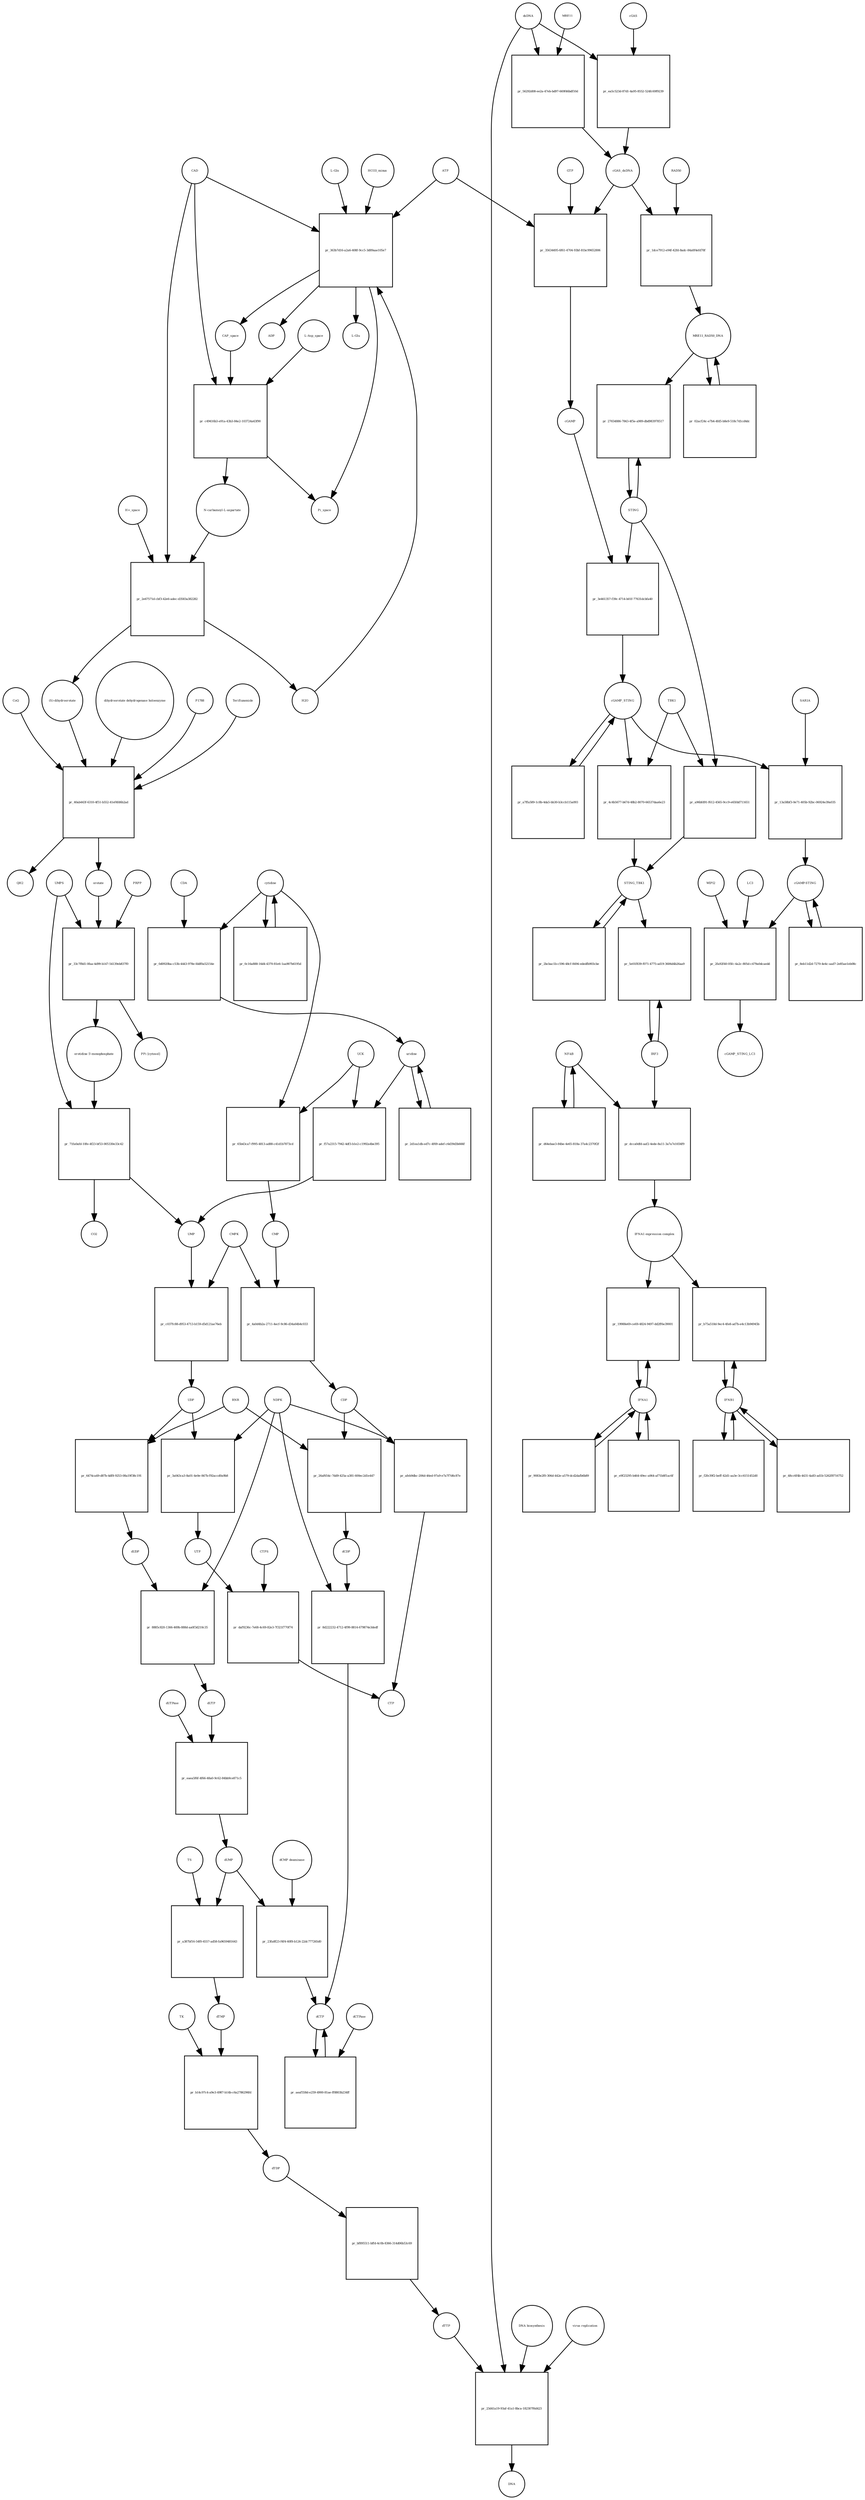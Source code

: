 strict digraph  {
"L-Gln" [annotation="", bipartite=0, cls="simple chemical", fontsize=4, label="L-Gln", shape=circle];
"pr_363b7d16-a2a6-408f-9cc5-3d89aae105e7" [annotation="", bipartite=1, cls=process, fontsize=4, label="pr_363b7d16-a2a6-408f-9cc5-3d89aae105e7", shape=square];
CAP_space [annotation="", bipartite=0, cls="simple chemical", fontsize=4, label=CAP_space, shape=circle];
CAD [annotation="", bipartite=0, cls=macromolecule, fontsize=4, label=CAD, shape=circle];
HCO3_minus [annotation="", bipartite=0, cls="simple chemical", fontsize=4, label=HCO3_minus, shape=circle];
H2O [annotation="", bipartite=0, cls="simple chemical", fontsize=4, label=H2O, shape=circle];
ATP [annotation="", bipartite=0, cls="simple chemical", fontsize=4, label=ATP, shape=circle];
"L-Glu" [annotation="", bipartite=0, cls="simple chemical", fontsize=4, label="L-Glu", shape=circle];
ADP [annotation="", bipartite=0, cls="simple chemical", fontsize=4, label=ADP, shape=circle];
Pi_space [annotation="", bipartite=0, cls="simple chemical", fontsize=4, label=Pi_space, shape=circle];
cytidine [annotation="", bipartite=0, cls="simple chemical", fontsize=4, label=cytidine, shape=circle];
"pr_0d0920ba-c53b-4443-978e-fddf0a52154e" [annotation="", bipartite=1, cls=process, fontsize=4, label="pr_0d0920ba-c53b-4443-978e-fddf0a52154e", shape=square];
uridine [annotation="", bipartite=0, cls="simple chemical", fontsize=4, label=uridine, shape=circle];
CDA [annotation="", bipartite=0, cls=macromolecule, fontsize=4, label=CDA, shape=circle];
"pr_f57a2315-7942-4df3-b1e2-c1992a4be395" [annotation="", bipartite=1, cls=process, fontsize=4, label="pr_f57a2315-7942-4df3-b1e2-c1992a4be395", shape=square];
UMP [annotation="", bipartite=0, cls="simple chemical", fontsize=4, label=UMP, shape=circle];
UCK [annotation="", bipartite=0, cls=macromolecule, fontsize=4, label=UCK, shape=circle];
"pr_65b43ca7-f995-4813-ad88-c41d1b7873cd" [annotation="", bipartite=1, cls=process, fontsize=4, label="pr_65b43ca7-f995-4813-ad88-c41d1b7873cd", shape=square];
CMP [annotation="", bipartite=0, cls="simple chemical", fontsize=4, label=CMP, shape=circle];
"pr_2d1ea1db-ed7c-4f69-adef-c6d39d3b666f" [annotation="", bipartite=1, cls=process, fontsize=4, label="pr_2d1ea1db-ed7c-4f69-adef-c6d39d3b666f", shape=square];
"pr_0c16a888-16d4-4370-81e6-1aa907b6195d" [annotation="", bipartite=1, cls=process, fontsize=4, label="pr_0c16a888-16d4-4370-81e6-1aa907b6195d", shape=square];
"pr_c037fc88-d953-4713-b159-d5d121ae76eb" [annotation="", bipartite=1, cls=process, fontsize=4, label="pr_c037fc88-d953-4713-b159-d5d121ae76eb", shape=square];
UDP [annotation="", bipartite=0, cls="simple chemical", fontsize=4, label=UDP, shape=circle];
CMPK [annotation="", bipartite=0, cls=macromolecule, fontsize=4, label=CMPK, shape=circle];
"pr_4a0d4b2a-2711-4ecf-9c86-d34a64b4c033" [annotation="", bipartite=1, cls=process, fontsize=4, label="pr_4a0d4b2a-2711-4ecf-9c86-d34a64b4c033", shape=square];
CDP [annotation="", bipartite=0, cls="simple chemical", fontsize=4, label=CDP, shape=circle];
"pr_3a043ca3-8a01-4e0e-847b-f92accd0a9b8" [annotation="", bipartite=1, cls=process, fontsize=4, label="pr_3a043ca3-8a01-4e0e-847b-f92accd0a9b8", shape=square];
UTP [annotation="", bipartite=0, cls="simple chemical", fontsize=4, label=UTP, shape=circle];
NDPK [annotation="", bipartite=0, cls=macromolecule, fontsize=4, label=NDPK, shape=circle];
"pr_afeb9dbc-206d-46ed-97a9-e7a7f7d6c87e" [annotation="", bipartite=1, cls=process, fontsize=4, label="pr_afeb9dbc-206d-46ed-97a9-e7a7f7d6c87e", shape=square];
CTP [annotation="", bipartite=0, cls="simple chemical", fontsize=4, label=CTP, shape=circle];
"pr_daf9236c-7e68-4c69-82e3-7f321f770f74" [annotation="", bipartite=1, cls=process, fontsize=4, label="pr_daf9236c-7e68-4c69-82e3-7f321f770f74", shape=square];
CTPS [annotation="", bipartite=0, cls=macromolecule, fontsize=4, label=CTPS, shape=circle];
"pr_6474ca49-d87b-4df8-9253-08a19f38c191" [annotation="", bipartite=1, cls=process, fontsize=4, label="pr_6474ca49-d87b-4df8-9253-08a19f38c191", shape=square];
dUDP [annotation="", bipartite=0, cls="simple chemical", fontsize=4, label=dUDP, shape=circle];
RNR [annotation="", bipartite=0, cls=macromolecule, fontsize=4, label=RNR, shape=circle];
"pr_8885c820-1366-469b-888d-aa0f3d210c35" [annotation="", bipartite=1, cls=process, fontsize=4, label="pr_8885c820-1366-469b-888d-aa0f3d210c35", shape=square];
dUTP [annotation="", bipartite=0, cls="simple chemical", fontsize=4, label=dUTP, shape=circle];
dCDP [annotation="", bipartite=0, cls="simple chemical", fontsize=4, label=dCDP, shape=circle];
"pr_8d222232-4712-4f99-8814-679874e3dedf" [annotation="", bipartite=1, cls=process, fontsize=4, label="pr_8d222232-4712-4f99-8814-679874e3dedf", shape=square];
dCTP [annotation="", bipartite=0, cls="simple chemical", fontsize=4, label=dCTP, shape=circle];
"pr_26af654c-7dd9-425a-a381-600ec2d1e447" [annotation="", bipartite=1, cls=process, fontsize=4, label="pr_26af654c-7dd9-425a-a381-600ec2d1e447", shape=square];
"pr_eaea5f6f-4f66-48a0-9c62-84bb9ce871c5" [annotation="", bipartite=1, cls=process, fontsize=4, label="pr_eaea5f6f-4f66-48a0-9c62-84bb9ce871c5", shape=square];
dUMP [annotation="", bipartite=0, cls="simple chemical", fontsize=4, label=dUMP, shape=circle];
dUTPase [annotation="", bipartite=0, cls=macromolecule, fontsize=4, label=dUTPase, shape=circle];
"pr_aeaf558d-e259-4900-81ae-ff8803b234ff" [annotation="", bipartite=1, cls=process, fontsize=4, label="pr_aeaf558d-e259-4900-81ae-ff8803b234ff", shape=square];
dCTPase [annotation="", bipartite=0, cls=macromolecule, fontsize=4, label=dCTPase, shape=circle];
"pr_23fa8f23-f4f4-40f8-b124-22dc777265d0" [annotation="", bipartite=1, cls=process, fontsize=4, label="pr_23fa8f23-f4f4-40f8-b124-22dc777265d0", shape=square];
"dCMP deaminase" [annotation="", bipartite=0, cls=macromolecule, fontsize=4, label="dCMP deaminase", shape=circle];
"pr_a387bf16-54f0-4557-ad58-fa9659481643" [annotation="", bipartite=1, cls=process, fontsize=4, label="pr_a387bf16-54f0-4557-ad58-fa9659481643", shape=square];
dTMP [annotation="", bipartite=0, cls="simple chemical", fontsize=4, label=dTMP, shape=circle];
TS [annotation="", bipartite=0, cls=macromolecule, fontsize=4, label=TS, shape=circle];
"pr_b14c97c4-a9e3-4987-b14b-c6a2786296fd" [annotation="", bipartite=1, cls=process, fontsize=4, label="pr_b14c97c4-a9e3-4987-b14b-c6a2786296fd", shape=square];
dTDP [annotation="", bipartite=0, cls="simple chemical", fontsize=4, label=dTDP, shape=circle];
TK [annotation="", bipartite=0, cls=macromolecule, fontsize=4, label=TK, shape=circle];
"pr_bf895511-bffd-4c0b-8366-314d06b53c69" [annotation="", bipartite=1, cls=process, fontsize=4, label="pr_bf895511-bffd-4c0b-8366-314d06b53c69", shape=square];
dTTP [annotation="", bipartite=0, cls="simple chemical", fontsize=4, label=dTTP, shape=circle];
dsDNA [annotation="", bipartite=0, cls="simple chemical", fontsize=4, label=dsDNA, shape=circle];
"pr_ea5c523d-87d1-4a95-8552-524fc69f9239" [annotation="", bipartite=1, cls=process, fontsize=4, label="pr_ea5c523d-87d1-4a95-8552-524fc69f9239", shape=square];
cGAS [annotation="", bipartite=0, cls=macromolecule, fontsize=4, label=cGAS, shape=circle];
cGAS_dsDNA [annotation="", bipartite=0, cls=complex, fontsize=4, label=cGAS_dsDNA, shape=circle];
"pr_35634495-6f61-4704-93bf-81bc99652806" [annotation="", bipartite=1, cls=process, fontsize=4, label="pr_35634495-6f61-4704-93bf-81bc99652806", shape=square];
GTP [annotation="", bipartite=0, cls="simple chemical", fontsize=4, label=GTP, shape=circle];
cGAMP [annotation="", bipartite=0, cls="simple chemical", fontsize=4, label=cGAMP, shape=circle];
"pr_3e461357-f39c-4714-b01f-77631dcbfa40" [annotation="", bipartite=1, cls=process, fontsize=4, label="pr_3e461357-f39c-4714-b01f-77631dcbfa40", shape=square];
STING [annotation="", bipartite=0, cls="macromolecule multimer", fontsize=4, label=STING, shape=circle];
cGAMP_STING [annotation="", bipartite=0, cls=complex, fontsize=4, label=cGAMP_STING, shape=circle];
TBK1 [annotation="", bipartite=0, cls=macromolecule, fontsize=4, label=TBK1, shape=circle];
"pr_4c4b5677-b67d-48b2-8070-66537daa6e23" [annotation="", bipartite=1, cls=process, fontsize=4, label="pr_4c4b5677-b67d-48b2-8070-66537daa6e23", shape=square];
STING_TBK1 [annotation="", bipartite=0, cls=complex, fontsize=4, label=STING_TBK1, shape=circle];
"pr_a7ffa589-1c8b-4da5-bb30-b3ccb115a093" [annotation="", bipartite=1, cls=process, fontsize=4, label="pr_a7ffa589-1c8b-4da5-bb30-b3ccb115a093", shape=square];
"pr_2bcbac1b-c596-48cf-8494-ededfb903cbe" [annotation="", bipartite=1, cls=process, fontsize=4, label="pr_2bcbac1b-c596-48cf-8494-ededfb903cbe", shape=square];
"NF-kB" [annotation="", bipartite=0, cls=complex, fontsize=4, label="NF-kB", shape=circle];
"pr_d64ebae3-84be-4e65-818a-37a4c2370f2f" [annotation="", bipartite=1, cls=process, fontsize=4, label="pr_d64ebae3-84be-4e65-818a-37a4c2370f2f", shape=square];
IFNA1 [annotation="", bipartite=0, cls="nucleic acid feature", fontsize=4, label=IFNA1, shape=circle];
"pr_e9f23295-b464-49ec-a064-af71b8f1ac6f" [annotation="", bipartite=1, cls=process, fontsize=4, label="pr_e9f23295-b464-49ec-a064-af71b8f1ac6f", shape=square];
IFNB1 [annotation="", bipartite=0, cls="nucleic acid feature", fontsize=4, label=IFNB1, shape=circle];
"pr_48cc6f4b-4431-4a83-ad1b-5262f8716752" [annotation="", bipartite=1, cls=process, fontsize=4, label="pr_48cc6f4b-4431-4a83-ad1b-5262f8716752", shape=square];
"pr_9083e2f0-306d-442e-a579-dcd2dafb6b89" [annotation="", bipartite=1, cls=process, fontsize=4, label="pr_9083e2f0-306d-442e-a579-dcd2dafb6b89", shape=square];
"pr_f2fe39f2-beff-42d1-aa3e-3cc6151452d0" [annotation="", bipartite=1, cls=process, fontsize=4, label="pr_f2fe39f2-beff-42d1-aa3e-3cc6151452d0", shape=square];
"pr_b75a518d-9ec4-4fe8-ad7b-e4c13b94945b" [annotation="", bipartite=1, cls=process, fontsize=4, label="pr_b75a518d-9ec4-4fe8-ad7b-e4c13b94945b", shape=square];
"IFNA1 expression complex" [annotation="", bipartite=0, cls=complex, fontsize=4, label="IFNA1 expression complex", shape=circle];
"cGAMP-STING" [annotation="", bipartite=0, cls=complex, fontsize=4, label="cGAMP-STING", shape=circle];
"pr_8eb11d2d-7270-4e4c-aad7-2e85ae1eb08c" [annotation="", bipartite=1, cls=process, fontsize=4, label="pr_8eb11d2d-7270-4e4c-aad7-2e85ae1eb08c", shape=square];
"pr_56292d08-ee2a-47eb-bd97-669f46bdf10d" [annotation="", bipartite=1, cls=process, fontsize=4, label="pr_56292d08-ee2a-47eb-bd97-669f46bdf10d", shape=square];
MRE11 [annotation="", bipartite=0, cls="macromolecule multimer", fontsize=4, label=MRE11, shape=circle];
RAD50 [annotation="", bipartite=0, cls="macromolecule multimer", fontsize=4, label=RAD50, shape=circle];
"pr_1dce7912-e94f-42fd-8adc-84a0f4efd78f" [annotation="", bipartite=1, cls=process, fontsize=4, label="pr_1dce7912-e94f-42fd-8adc-84a0f4efd78f", shape=square];
MRE11_RAD50_DNA [annotation="", bipartite=0, cls=complex, fontsize=4, label=MRE11_RAD50_DNA, shape=circle];
IRF3 [annotation="", bipartite=0, cls="macromolecule multimer", fontsize=4, label=IRF3, shape=circle];
"pr_5e01f839-f071-4775-ad19-3606d4b26aa9" [annotation="", bipartite=1, cls=process, fontsize=4, label="pr_5e01f839-f071-4775-ad19-3606d4b26aa9", shape=square];
"pr_13a58bf3-0e71-405b-92bc-06924e39a035" [annotation="", bipartite=1, cls=process, fontsize=4, label="pr_13a58bf3-0e71-405b-92bc-06924e39a035", shape=square];
SAR1A [annotation="", bipartite=0, cls=macromolecule, fontsize=4, label=SAR1A, shape=circle];
"pr_2fa92f40-05fc-4a2c-805d-c479a0dcaedd" [annotation="", bipartite=1, cls=process, fontsize=4, label="pr_2fa92f40-05fc-4a2c-805d-c479a0dcaedd", shape=square];
LC3 [annotation="", bipartite=0, cls=macromolecule, fontsize=4, label=LC3, shape=circle];
cGAMP_STING_LC3 [annotation="", bipartite=0, cls=complex, fontsize=4, label=cGAMP_STING_LC3, shape=circle];
WIPI2 [annotation="", bipartite=0, cls=macromolecule, fontsize=4, label=WIPI2, shape=circle];
"pr_27654886-7843-4f5e-a989-dbd983978517" [annotation="", bipartite=1, cls=process, fontsize=4, label="pr_27654886-7843-4f5e-a989-dbd983978517", shape=square];
"pr_a96bfd91-f612-4565-9cc9-e65fdd711651" [annotation="", bipartite=1, cls=process, fontsize=4, label="pr_a96bfd91-f612-4565-9cc9-e65fdd711651", shape=square];
"pr_02acf24c-e7b4-4fd5-b8e9-518c7d1cd4dc" [annotation="", bipartite=1, cls=process, fontsize=4, label="pr_02acf24c-e7b4-4fd5-b8e9-518c7d1cd4dc", shape=square];
"pr_c49416b3-e91a-43b3-84e2-103724a43f90" [annotation="", bipartite=1, cls=process, fontsize=4, label="pr_c49416b3-e91a-43b3-84e2-103724a43f90", shape=square];
"N-carbamoyl-L-aspartate" [annotation="", bipartite=0, cls="simple chemical", fontsize=4, label="N-carbamoyl-L-aspartate", shape=circle];
"L-Asp_space" [annotation="", bipartite=0, cls="simple chemical", fontsize=4, label="L-Asp_space", shape=circle];
"pr_2e67571d-cbf3-42e6-adec-d3583a382282" [annotation="", bipartite=1, cls=process, fontsize=4, label="pr_2e67571d-cbf3-42e6-adec-d3583a382282", shape=square];
"(S)-dihydroorotate" [annotation="", bipartite=0, cls="simple chemical", fontsize=4, label="(S)-dihydroorotate", shape=circle];
"H+_space" [annotation="", bipartite=0, cls="simple chemical", fontsize=4, label="H+_space", shape=circle];
"pr_40ab443f-6310-4f51-b552-41ef4fd6b2ad" [annotation="", bipartite=1, cls=process, fontsize=4, label="pr_40ab443f-6310-4f51-b552-41ef4fd6b2ad", shape=square];
orotate [annotation="", bipartite=0, cls="simple chemical", fontsize=4, label=orotate, shape=circle];
"dihydroorotate dehydrogenase holoenzyme" [annotation="", bipartite=0, cls="simple chemical", fontsize=4, label="dihydroorotate dehydrogenase holoenzyme", shape=circle];
P1788 [annotation="", bipartite=0, cls="simple chemical", fontsize=4, label=P1788, shape=circle];
Teriflunomide [annotation="", bipartite=0, cls="simple chemical", fontsize=4, label=Teriflunomide, shape=circle];
CoQ [annotation="", bipartite=0, cls="simple chemical", fontsize=4, label=CoQ, shape=circle];
QH2 [annotation="", bipartite=0, cls="simple chemical", fontsize=4, label=QH2, shape=circle];
"pr_33c7f8d1-0faa-4d99-b147-54139eb837f0" [annotation="", bipartite=1, cls=process, fontsize=4, label="pr_33c7f8d1-0faa-4d99-b147-54139eb837f0", shape=square];
"orotidine 5'-monophosphate" [annotation="", bipartite=0, cls="simple chemical", fontsize=4, label="orotidine 5'-monophosphate", shape=circle];
UMPS [annotation="", bipartite=0, cls="macromolecule multimer", fontsize=4, label=UMPS, shape=circle];
PRPP [annotation="", bipartite=0, cls="simple chemical", fontsize=4, label=PRPP, shape=circle];
"PPi [cytosol]" [annotation="", bipartite=0, cls="simple chemical", fontsize=4, label="PPi [cytosol]", shape=circle];
"pr_71fa0afd-10fe-4f23-bf53-005330e33c42" [annotation="", bipartite=1, cls=process, fontsize=4, label="pr_71fa0afd-10fe-4f23-bf53-005330e33c42", shape=square];
CO2 [annotation="", bipartite=0, cls="simple chemical", fontsize=4, label=CO2, shape=circle];
"pr_23d41a19-93af-41a1-8bca-182307f6d423" [annotation="", bipartite=1, cls=process, fontsize=4, label="pr_23d41a19-93af-41a1-8bca-182307f6d423", shape=square];
DNA [annotation="", bipartite=0, cls="nucleic acid feature", fontsize=4, label=DNA, shape=circle];
"DNA biosynthesis" [annotation="urn_miriam_obo.go_GO%3A0071897", bipartite=0, cls=phenotype, fontsize=4, label="DNA biosynthesis", shape=circle];
"virus replication" [annotation="", bipartite=0, cls=phenotype, fontsize=4, label="virus replication", shape=circle];
"pr_19988e69-ce69-4824-9497-dd2ff6e39001" [annotation="", bipartite=1, cls=process, fontsize=4, label="pr_19988e69-ce69-4824-9497-dd2ff6e39001", shape=square];
"pr_dcca0dfd-aaf2-4ede-8a11-3a7a7e1656f9" [annotation="", bipartite=1, cls=process, fontsize=4, label="pr_dcca0dfd-aaf2-4ede-8a11-3a7a7e1656f9", shape=square];
"L-Gln" -> "pr_363b7d16-a2a6-408f-9cc5-3d89aae105e7"  [annotation="", interaction_type=consumption];
"pr_363b7d16-a2a6-408f-9cc5-3d89aae105e7" -> CAP_space  [annotation="", interaction_type=production];
"pr_363b7d16-a2a6-408f-9cc5-3d89aae105e7" -> "L-Glu"  [annotation="", interaction_type=production];
"pr_363b7d16-a2a6-408f-9cc5-3d89aae105e7" -> ADP  [annotation="", interaction_type=production];
"pr_363b7d16-a2a6-408f-9cc5-3d89aae105e7" -> Pi_space  [annotation="", interaction_type=production];
CAP_space -> "pr_c49416b3-e91a-43b3-84e2-103724a43f90"  [annotation="", interaction_type=consumption];
CAD -> "pr_363b7d16-a2a6-408f-9cc5-3d89aae105e7"  [annotation=urn_miriam_reactome_REACT_1698, interaction_type=catalysis];
CAD -> "pr_c49416b3-e91a-43b3-84e2-103724a43f90"  [annotation=urn_miriam_reactome_REACT_1698, interaction_type=catalysis];
CAD -> "pr_2e67571d-cbf3-42e6-adec-d3583a382282"  [annotation=urn_miriam_reactome_REACT_1698, interaction_type=catalysis];
HCO3_minus -> "pr_363b7d16-a2a6-408f-9cc5-3d89aae105e7"  [annotation="", interaction_type=consumption];
H2O -> "pr_363b7d16-a2a6-408f-9cc5-3d89aae105e7"  [annotation="", interaction_type=consumption];
ATP -> "pr_363b7d16-a2a6-408f-9cc5-3d89aae105e7"  [annotation="", interaction_type=consumption];
ATP -> "pr_35634495-6f61-4704-93bf-81bc99652806"  [annotation="", interaction_type=consumption];
cytidine -> "pr_0d0920ba-c53b-4443-978e-fddf0a52154e"  [annotation="", interaction_type=consumption];
cytidine -> "pr_65b43ca7-f995-4813-ad88-c41d1b7873cd"  [annotation="", interaction_type=consumption];
cytidine -> "pr_0c16a888-16d4-4370-81e6-1aa907b6195d"  [annotation="", interaction_type=consumption];
"pr_0d0920ba-c53b-4443-978e-fddf0a52154e" -> uridine  [annotation="", interaction_type=production];
uridine -> "pr_f57a2315-7942-4df3-b1e2-c1992a4be395"  [annotation="", interaction_type=consumption];
uridine -> "pr_2d1ea1db-ed7c-4f69-adef-c6d39d3b666f"  [annotation="", interaction_type=consumption];
CDA -> "pr_0d0920ba-c53b-4443-978e-fddf0a52154e"  [annotation="", interaction_type=catalysis];
"pr_f57a2315-7942-4df3-b1e2-c1992a4be395" -> UMP  [annotation="", interaction_type=production];
UMP -> "pr_c037fc88-d953-4713-b159-d5d121ae76eb"  [annotation="", interaction_type=consumption];
UCK -> "pr_f57a2315-7942-4df3-b1e2-c1992a4be395"  [annotation="", interaction_type=catalysis];
UCK -> "pr_65b43ca7-f995-4813-ad88-c41d1b7873cd"  [annotation="", interaction_type=catalysis];
"pr_65b43ca7-f995-4813-ad88-c41d1b7873cd" -> CMP  [annotation="", interaction_type=production];
CMP -> "pr_4a0d4b2a-2711-4ecf-9c86-d34a64b4c033"  [annotation="", interaction_type=consumption];
"pr_2d1ea1db-ed7c-4f69-adef-c6d39d3b666f" -> uridine  [annotation="", interaction_type=production];
"pr_0c16a888-16d4-4370-81e6-1aa907b6195d" -> cytidine  [annotation="", interaction_type=production];
"pr_c037fc88-d953-4713-b159-d5d121ae76eb" -> UDP  [annotation="", interaction_type=production];
UDP -> "pr_3a043ca3-8a01-4e0e-847b-f92accd0a9b8"  [annotation="", interaction_type=consumption];
UDP -> "pr_6474ca49-d87b-4df8-9253-08a19f38c191"  [annotation="", interaction_type=consumption];
CMPK -> "pr_c037fc88-d953-4713-b159-d5d121ae76eb"  [annotation="", interaction_type=catalysis];
CMPK -> "pr_4a0d4b2a-2711-4ecf-9c86-d34a64b4c033"  [annotation="", interaction_type=catalysis];
"pr_4a0d4b2a-2711-4ecf-9c86-d34a64b4c033" -> CDP  [annotation="", interaction_type=production];
CDP -> "pr_afeb9dbc-206d-46ed-97a9-e7a7f7d6c87e"  [annotation="", interaction_type=consumption];
CDP -> "pr_26af654c-7dd9-425a-a381-600ec2d1e447"  [annotation="", interaction_type=consumption];
"pr_3a043ca3-8a01-4e0e-847b-f92accd0a9b8" -> UTP  [annotation="", interaction_type=production];
UTP -> "pr_daf9236c-7e68-4c69-82e3-7f321f770f74"  [annotation="", interaction_type=consumption];
NDPK -> "pr_3a043ca3-8a01-4e0e-847b-f92accd0a9b8"  [annotation="", interaction_type=catalysis];
NDPK -> "pr_afeb9dbc-206d-46ed-97a9-e7a7f7d6c87e"  [annotation="", interaction_type=catalysis];
NDPK -> "pr_8885c820-1366-469b-888d-aa0f3d210c35"  [annotation="", interaction_type=catalysis];
NDPK -> "pr_8d222232-4712-4f99-8814-679874e3dedf"  [annotation="", interaction_type=catalysis];
"pr_afeb9dbc-206d-46ed-97a9-e7a7f7d6c87e" -> CTP  [annotation="", interaction_type=production];
"pr_daf9236c-7e68-4c69-82e3-7f321f770f74" -> CTP  [annotation="", interaction_type=production];
CTPS -> "pr_daf9236c-7e68-4c69-82e3-7f321f770f74"  [annotation="", interaction_type=catalysis];
"pr_6474ca49-d87b-4df8-9253-08a19f38c191" -> dUDP  [annotation="", interaction_type=production];
dUDP -> "pr_8885c820-1366-469b-888d-aa0f3d210c35"  [annotation="", interaction_type=consumption];
RNR -> "pr_6474ca49-d87b-4df8-9253-08a19f38c191"  [annotation="", interaction_type=catalysis];
RNR -> "pr_26af654c-7dd9-425a-a381-600ec2d1e447"  [annotation="", interaction_type=catalysis];
"pr_8885c820-1366-469b-888d-aa0f3d210c35" -> dUTP  [annotation="", interaction_type=production];
dUTP -> "pr_eaea5f6f-4f66-48a0-9c62-84bb9ce871c5"  [annotation="", interaction_type=consumption];
dCDP -> "pr_8d222232-4712-4f99-8814-679874e3dedf"  [annotation="", interaction_type=consumption];
"pr_8d222232-4712-4f99-8814-679874e3dedf" -> dCTP  [annotation="", interaction_type=production];
dCTP -> "pr_aeaf558d-e259-4900-81ae-ff8803b234ff"  [annotation="", interaction_type=consumption];
"pr_26af654c-7dd9-425a-a381-600ec2d1e447" -> dCDP  [annotation="", interaction_type=production];
"pr_eaea5f6f-4f66-48a0-9c62-84bb9ce871c5" -> dUMP  [annotation="", interaction_type=production];
dUMP -> "pr_23fa8f23-f4f4-40f8-b124-22dc777265d0"  [annotation="", interaction_type=consumption];
dUMP -> "pr_a387bf16-54f0-4557-ad58-fa9659481643"  [annotation="", interaction_type=consumption];
dUTPase -> "pr_eaea5f6f-4f66-48a0-9c62-84bb9ce871c5"  [annotation="", interaction_type=catalysis];
"pr_aeaf558d-e259-4900-81ae-ff8803b234ff" -> dCTP  [annotation="", interaction_type=production];
dCTPase -> "pr_aeaf558d-e259-4900-81ae-ff8803b234ff"  [annotation="", interaction_type=catalysis];
"pr_23fa8f23-f4f4-40f8-b124-22dc777265d0" -> dCTP  [annotation="", interaction_type=production];
"dCMP deaminase" -> "pr_23fa8f23-f4f4-40f8-b124-22dc777265d0"  [annotation="", interaction_type=catalysis];
"pr_a387bf16-54f0-4557-ad58-fa9659481643" -> dTMP  [annotation="", interaction_type=production];
dTMP -> "pr_b14c97c4-a9e3-4987-b14b-c6a2786296fd"  [annotation="", interaction_type=consumption];
TS -> "pr_a387bf16-54f0-4557-ad58-fa9659481643"  [annotation="", interaction_type=catalysis];
"pr_b14c97c4-a9e3-4987-b14b-c6a2786296fd" -> dTDP  [annotation="", interaction_type=production];
dTDP -> "pr_bf895511-bffd-4c0b-8366-314d06b53c69"  [annotation="", interaction_type=consumption];
TK -> "pr_b14c97c4-a9e3-4987-b14b-c6a2786296fd"  [annotation="", interaction_type=catalysis];
"pr_bf895511-bffd-4c0b-8366-314d06b53c69" -> dTTP  [annotation="", interaction_type=production];
dTTP -> "pr_23d41a19-93af-41a1-8bca-182307f6d423"  [annotation="", interaction_type=consumption];
dsDNA -> "pr_ea5c523d-87d1-4a95-8552-524fc69f9239"  [annotation="", interaction_type=consumption];
dsDNA -> "pr_56292d08-ee2a-47eb-bd97-669f46bdf10d"  [annotation="", interaction_type=consumption];
dsDNA -> "pr_23d41a19-93af-41a1-8bca-182307f6d423"  [annotation="", interaction_type=consumption];
"pr_ea5c523d-87d1-4a95-8552-524fc69f9239" -> cGAS_dsDNA  [annotation="", interaction_type=production];
cGAS -> "pr_ea5c523d-87d1-4a95-8552-524fc69f9239"  [annotation="", interaction_type=consumption];
cGAS_dsDNA -> "pr_35634495-6f61-4704-93bf-81bc99652806"  [annotation="", interaction_type=catalysis];
cGAS_dsDNA -> "pr_1dce7912-e94f-42fd-8adc-84a0f4efd78f"  [annotation="", interaction_type=consumption];
"pr_35634495-6f61-4704-93bf-81bc99652806" -> cGAMP  [annotation="", interaction_type=production];
GTP -> "pr_35634495-6f61-4704-93bf-81bc99652806"  [annotation="", interaction_type=consumption];
cGAMP -> "pr_3e461357-f39c-4714-b01f-77631dcbfa40"  [annotation="", interaction_type=consumption];
"pr_3e461357-f39c-4714-b01f-77631dcbfa40" -> cGAMP_STING  [annotation="", interaction_type=production];
STING -> "pr_3e461357-f39c-4714-b01f-77631dcbfa40"  [annotation="", interaction_type=consumption];
STING -> "pr_27654886-7843-4f5e-a989-dbd983978517"  [annotation="", interaction_type=consumption];
STING -> "pr_a96bfd91-f612-4565-9cc9-e65fdd711651"  [annotation="", interaction_type=consumption];
cGAMP_STING -> "pr_4c4b5677-b67d-48b2-8070-66537daa6e23"  [annotation="", interaction_type=consumption];
cGAMP_STING -> "pr_a7ffa589-1c8b-4da5-bb30-b3ccb115a093"  [annotation="", interaction_type=consumption];
cGAMP_STING -> "pr_13a58bf3-0e71-405b-92bc-06924e39a035"  [annotation="", interaction_type=consumption];
TBK1 -> "pr_4c4b5677-b67d-48b2-8070-66537daa6e23"  [annotation="", interaction_type=consumption];
TBK1 -> "pr_a96bfd91-f612-4565-9cc9-e65fdd711651"  [annotation="", interaction_type=consumption];
"pr_4c4b5677-b67d-48b2-8070-66537daa6e23" -> STING_TBK1  [annotation="", interaction_type=production];
STING_TBK1 -> "pr_2bcbac1b-c596-48cf-8494-ededfb903cbe"  [annotation="", interaction_type=consumption];
STING_TBK1 -> "pr_5e01f839-f071-4775-ad19-3606d4b26aa9"  [annotation="", interaction_type=catalysis];
"pr_a7ffa589-1c8b-4da5-bb30-b3ccb115a093" -> cGAMP_STING  [annotation="", interaction_type=production];
"pr_2bcbac1b-c596-48cf-8494-ededfb903cbe" -> STING_TBK1  [annotation="", interaction_type=production];
"NF-kB" -> "pr_d64ebae3-84be-4e65-818a-37a4c2370f2f"  [annotation="", interaction_type=consumption];
"NF-kB" -> "pr_dcca0dfd-aaf2-4ede-8a11-3a7a7e1656f9"  [annotation="", interaction_type=consumption];
"pr_d64ebae3-84be-4e65-818a-37a4c2370f2f" -> "NF-kB"  [annotation="", interaction_type=production];
IFNA1 -> "pr_e9f23295-b464-49ec-a064-af71b8f1ac6f"  [annotation="", interaction_type=consumption];
IFNA1 -> "pr_9083e2f0-306d-442e-a579-dcd2dafb6b89"  [annotation="", interaction_type=consumption];
IFNA1 -> "pr_19988e69-ce69-4824-9497-dd2ff6e39001"  [annotation="", interaction_type=consumption];
"pr_e9f23295-b464-49ec-a064-af71b8f1ac6f" -> IFNA1  [annotation="", interaction_type=production];
IFNB1 -> "pr_48cc6f4b-4431-4a83-ad1b-5262f8716752"  [annotation="", interaction_type=consumption];
IFNB1 -> "pr_f2fe39f2-beff-42d1-aa3e-3cc6151452d0"  [annotation="", interaction_type=consumption];
IFNB1 -> "pr_b75a518d-9ec4-4fe8-ad7b-e4c13b94945b"  [annotation="", interaction_type=consumption];
"pr_48cc6f4b-4431-4a83-ad1b-5262f8716752" -> IFNB1  [annotation="", interaction_type=production];
"pr_9083e2f0-306d-442e-a579-dcd2dafb6b89" -> IFNA1  [annotation="", interaction_type=production];
"pr_f2fe39f2-beff-42d1-aa3e-3cc6151452d0" -> IFNB1  [annotation="", interaction_type=production];
"pr_b75a518d-9ec4-4fe8-ad7b-e4c13b94945b" -> IFNB1  [annotation="", interaction_type=production];
"IFNA1 expression complex" -> "pr_b75a518d-9ec4-4fe8-ad7b-e4c13b94945b"  [annotation="", interaction_type=stimulation];
"IFNA1 expression complex" -> "pr_19988e69-ce69-4824-9497-dd2ff6e39001"  [annotation="", interaction_type=stimulation];
"cGAMP-STING" -> "pr_8eb11d2d-7270-4e4c-aad7-2e85ae1eb08c"  [annotation="", interaction_type=consumption];
"cGAMP-STING" -> "pr_2fa92f40-05fc-4a2c-805d-c479a0dcaedd"  [annotation="", interaction_type=consumption];
"pr_8eb11d2d-7270-4e4c-aad7-2e85ae1eb08c" -> "cGAMP-STING"  [annotation="", interaction_type=production];
"pr_56292d08-ee2a-47eb-bd97-669f46bdf10d" -> cGAS_dsDNA  [annotation="", interaction_type=production];
MRE11 -> "pr_56292d08-ee2a-47eb-bd97-669f46bdf10d"  [annotation="", interaction_type=consumption];
RAD50 -> "pr_1dce7912-e94f-42fd-8adc-84a0f4efd78f"  [annotation="", interaction_type=consumption];
"pr_1dce7912-e94f-42fd-8adc-84a0f4efd78f" -> MRE11_RAD50_DNA  [annotation="", interaction_type=production];
MRE11_RAD50_DNA -> "pr_27654886-7843-4f5e-a989-dbd983978517"  [annotation="", interaction_type=catalysis];
MRE11_RAD50_DNA -> "pr_02acf24c-e7b4-4fd5-b8e9-518c7d1cd4dc"  [annotation="", interaction_type=consumption];
IRF3 -> "pr_5e01f839-f071-4775-ad19-3606d4b26aa9"  [annotation="", interaction_type=consumption];
IRF3 -> "pr_dcca0dfd-aaf2-4ede-8a11-3a7a7e1656f9"  [annotation="", interaction_type=consumption];
"pr_5e01f839-f071-4775-ad19-3606d4b26aa9" -> IRF3  [annotation="", interaction_type=production];
"pr_13a58bf3-0e71-405b-92bc-06924e39a035" -> "cGAMP-STING"  [annotation="", interaction_type=production];
SAR1A -> "pr_13a58bf3-0e71-405b-92bc-06924e39a035"  [annotation="", interaction_type=catalysis];
"pr_2fa92f40-05fc-4a2c-805d-c479a0dcaedd" -> cGAMP_STING_LC3  [annotation="", interaction_type=production];
LC3 -> "pr_2fa92f40-05fc-4a2c-805d-c479a0dcaedd"  [annotation="", interaction_type=consumption];
WIPI2 -> "pr_2fa92f40-05fc-4a2c-805d-c479a0dcaedd"  [annotation="", interaction_type=catalysis];
"pr_27654886-7843-4f5e-a989-dbd983978517" -> STING  [annotation="", interaction_type=production];
"pr_a96bfd91-f612-4565-9cc9-e65fdd711651" -> STING_TBK1  [annotation="", interaction_type=production];
"pr_02acf24c-e7b4-4fd5-b8e9-518c7d1cd4dc" -> MRE11_RAD50_DNA  [annotation="", interaction_type=production];
"pr_c49416b3-e91a-43b3-84e2-103724a43f90" -> "N-carbamoyl-L-aspartate"  [annotation="", interaction_type=production];
"pr_c49416b3-e91a-43b3-84e2-103724a43f90" -> Pi_space  [annotation="", interaction_type=production];
"N-carbamoyl-L-aspartate" -> "pr_2e67571d-cbf3-42e6-adec-d3583a382282"  [annotation="", interaction_type=consumption];
"L-Asp_space" -> "pr_c49416b3-e91a-43b3-84e2-103724a43f90"  [annotation="", interaction_type=consumption];
"pr_2e67571d-cbf3-42e6-adec-d3583a382282" -> "(S)-dihydroorotate"  [annotation="", interaction_type=production];
"pr_2e67571d-cbf3-42e6-adec-d3583a382282" -> H2O  [annotation="", interaction_type=production];
"(S)-dihydroorotate" -> "pr_40ab443f-6310-4f51-b552-41ef4fd6b2ad"  [annotation="", interaction_type=consumption];
"H+_space" -> "pr_2e67571d-cbf3-42e6-adec-d3583a382282"  [annotation="", interaction_type=consumption];
"pr_40ab443f-6310-4f51-b552-41ef4fd6b2ad" -> orotate  [annotation="", interaction_type=production];
"pr_40ab443f-6310-4f51-b552-41ef4fd6b2ad" -> QH2  [annotation="", interaction_type=production];
orotate -> "pr_33c7f8d1-0faa-4d99-b147-54139eb837f0"  [annotation="", interaction_type=consumption];
"dihydroorotate dehydrogenase holoenzyme" -> "pr_40ab443f-6310-4f51-b552-41ef4fd6b2ad"  [annotation=urn_miriam_reactome_REACT_1698, interaction_type=catalysis];
P1788 -> "pr_40ab443f-6310-4f51-b552-41ef4fd6b2ad"  [annotation=urn_miriam_reactome_REACT_1698, interaction_type=inhibition];
Teriflunomide -> "pr_40ab443f-6310-4f51-b552-41ef4fd6b2ad"  [annotation=urn_miriam_reactome_REACT_1698, interaction_type=inhibition];
CoQ -> "pr_40ab443f-6310-4f51-b552-41ef4fd6b2ad"  [annotation="", interaction_type=consumption];
"pr_33c7f8d1-0faa-4d99-b147-54139eb837f0" -> "orotidine 5'-monophosphate"  [annotation="", interaction_type=production];
"pr_33c7f8d1-0faa-4d99-b147-54139eb837f0" -> "PPi [cytosol]"  [annotation="", interaction_type=production];
"orotidine 5'-monophosphate" -> "pr_71fa0afd-10fe-4f23-bf53-005330e33c42"  [annotation="", interaction_type=consumption];
UMPS -> "pr_33c7f8d1-0faa-4d99-b147-54139eb837f0"  [annotation=urn_miriam_reactome_REACT_1698, interaction_type=catalysis];
UMPS -> "pr_71fa0afd-10fe-4f23-bf53-005330e33c42"  [annotation=urn_miriam_reactome_REACT_1698, interaction_type=catalysis];
PRPP -> "pr_33c7f8d1-0faa-4d99-b147-54139eb837f0"  [annotation="", interaction_type=consumption];
"pr_71fa0afd-10fe-4f23-bf53-005330e33c42" -> UMP  [annotation="", interaction_type=production];
"pr_71fa0afd-10fe-4f23-bf53-005330e33c42" -> CO2  [annotation="", interaction_type=production];
"pr_23d41a19-93af-41a1-8bca-182307f6d423" -> DNA  [annotation="", interaction_type=production];
"DNA biosynthesis" -> "pr_23d41a19-93af-41a1-8bca-182307f6d423"  [annotation="", interaction_type=catalysis];
"virus replication" -> "pr_23d41a19-93af-41a1-8bca-182307f6d423"  [annotation="", interaction_type=inhibition];
"pr_19988e69-ce69-4824-9497-dd2ff6e39001" -> IFNA1  [annotation="", interaction_type=production];
"pr_dcca0dfd-aaf2-4ede-8a11-3a7a7e1656f9" -> "IFNA1 expression complex"  [annotation="", interaction_type=production];
}
